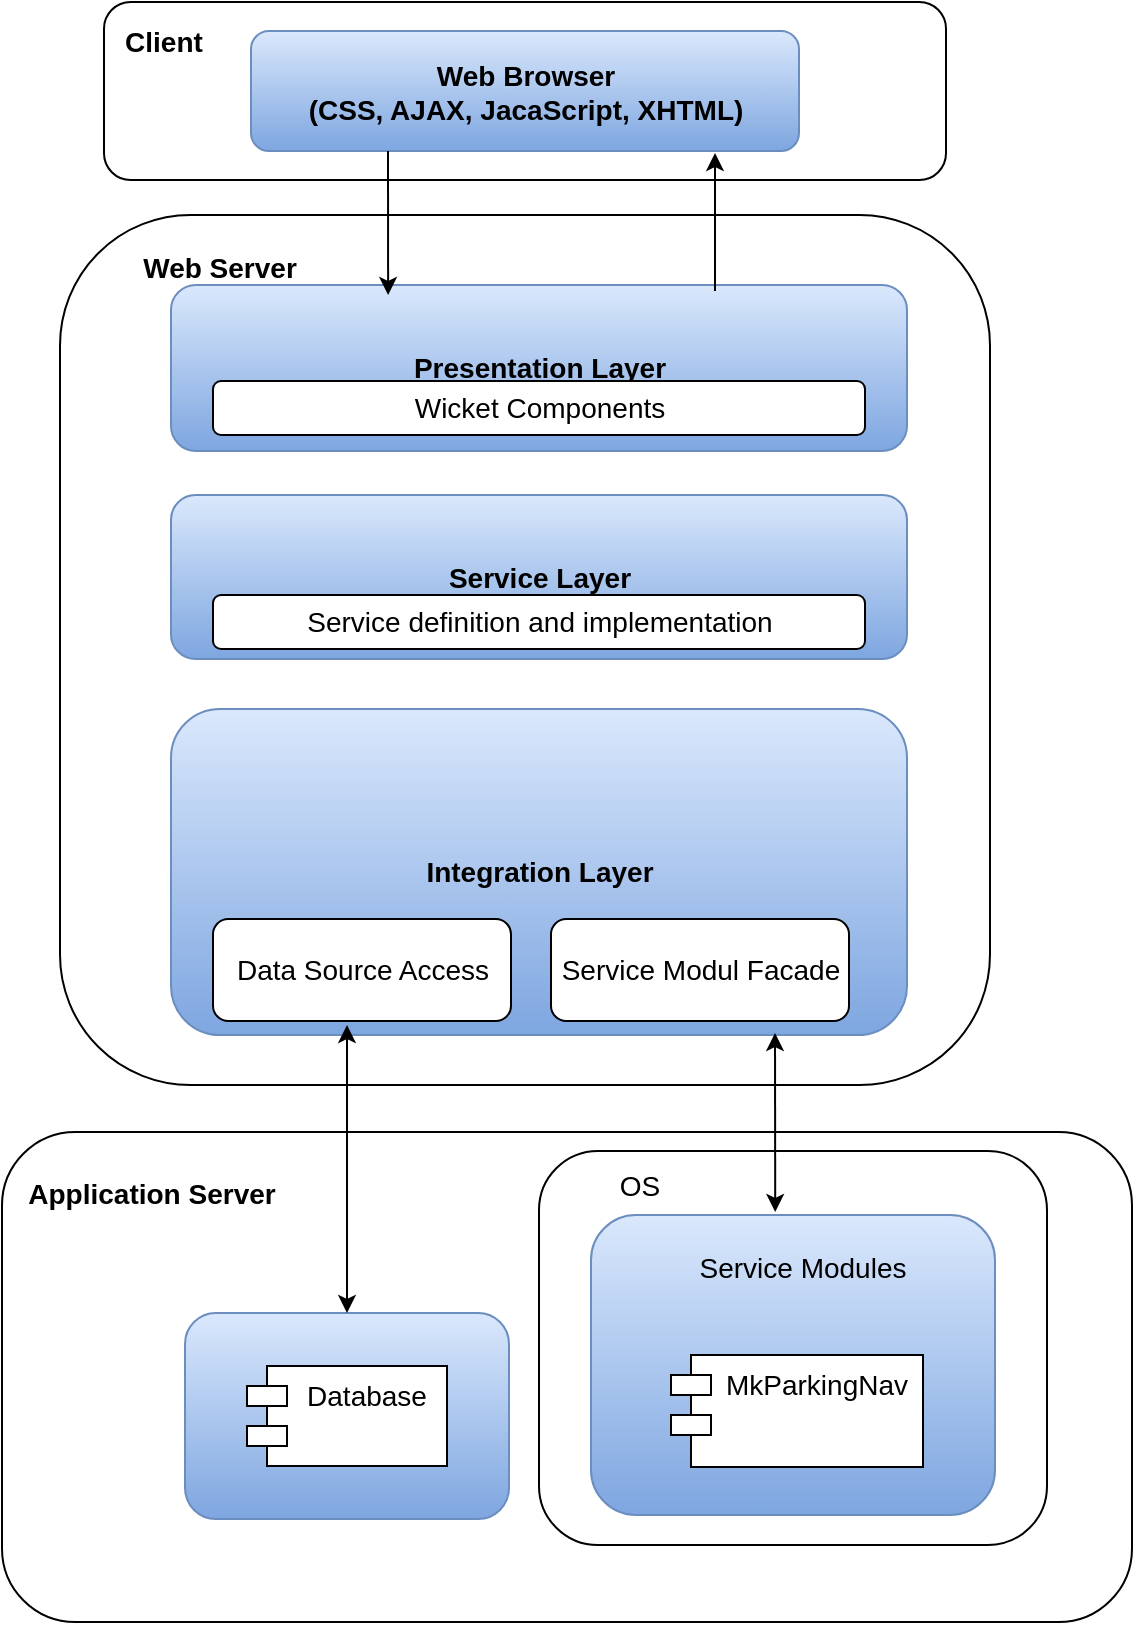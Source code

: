<mxfile version="15.8.6" type="device"><diagram id="vY-RJox08NLbgoU_9p-A" name="Page-1"><mxGraphModel dx="1483" dy="733" grid="0" gridSize="10" guides="1" tooltips="1" connect="1" arrows="1" fold="1" page="1" pageScale="1" pageWidth="850" pageHeight="1100" math="0" shadow="0"><root><mxCell id="0"/><mxCell id="1" parent="0"/><mxCell id="L6rVOWb1_uvv9biuq5ie-24" value="" style="rounded=1;whiteSpace=wrap;html=1;fontSize=14;fillColor=#dae8fc;gradientColor=#7ea6e0;strokeColor=#6c8ebf;" vertex="1" parent="1"><mxGeometry x="443.5" y="688.5" width="202" height="150" as="geometry"/></mxCell><mxCell id="L6rVOWb1_uvv9biuq5ie-22" value="" style="rounded=1;whiteSpace=wrap;html=1;fontSize=14;fillColor=#dae8fc;gradientColor=#7ea6e0;strokeColor=#6c8ebf;" vertex="1" parent="1"><mxGeometry x="240.5" y="737.5" width="162" height="103" as="geometry"/></mxCell><mxCell id="L6rVOWb1_uvv9biuq5ie-1" value="&lt;font style=&quot;font-size: 14px&quot;&gt;&lt;b&gt;Web Browser&lt;br&gt;(CSS, AJAX, JacaScript, XHTML)&lt;/b&gt;&lt;/font&gt;" style="rounded=1;whiteSpace=wrap;html=1;fillColor=#dae8fc;gradientColor=#7ea6e0;strokeColor=#6c8ebf;" vertex="1" parent="1"><mxGeometry x="273.5" y="96.5" width="274" height="60" as="geometry"/></mxCell><mxCell id="L6rVOWb1_uvv9biuq5ie-2" value="&lt;p style=&quot;line-height: 1.2&quot;&gt;&lt;b&gt;Presentation Layer&lt;/b&gt;&lt;/p&gt;" style="rounded=1;whiteSpace=wrap;html=1;fontSize=14;fillColor=#dae8fc;gradientColor=#7ea6e0;strokeColor=#6c8ebf;" vertex="1" parent="1"><mxGeometry x="233.5" y="223.5" width="368" height="83" as="geometry"/></mxCell><mxCell id="L6rVOWb1_uvv9biuq5ie-3" value="&lt;b&gt;Integration Layer&lt;/b&gt;" style="rounded=1;whiteSpace=wrap;html=1;fontSize=14;fillColor=#dae8fc;gradientColor=#7ea6e0;strokeColor=#6c8ebf;" vertex="1" parent="1"><mxGeometry x="233.5" y="435.5" width="368" height="163" as="geometry"/></mxCell><mxCell id="L6rVOWb1_uvv9biuq5ie-4" value="&lt;b&gt;Service Layer&lt;/b&gt;" style="rounded=1;whiteSpace=wrap;html=1;fontSize=14;fillColor=#dae8fc;gradientColor=#7ea6e0;strokeColor=#6c8ebf;" vertex="1" parent="1"><mxGeometry x="233.5" y="328.5" width="368" height="82" as="geometry"/></mxCell><mxCell id="L6rVOWb1_uvv9biuq5ie-6" value="Wicket Components" style="rounded=1;whiteSpace=wrap;html=1;fontSize=14;" vertex="1" parent="1"><mxGeometry x="254.5" y="271.5" width="326" height="27" as="geometry"/></mxCell><mxCell id="L6rVOWb1_uvv9biuq5ie-7" value="Data Source Access" style="rounded=1;whiteSpace=wrap;html=1;fontSize=14;" vertex="1" parent="1"><mxGeometry x="254.5" y="540.5" width="149" height="51" as="geometry"/></mxCell><mxCell id="L6rVOWb1_uvv9biuq5ie-8" value="Service definition and implementation" style="rounded=1;whiteSpace=wrap;html=1;fontSize=14;" vertex="1" parent="1"><mxGeometry x="254.5" y="378.5" width="326" height="27" as="geometry"/></mxCell><mxCell id="L6rVOWb1_uvv9biuq5ie-10" value="Service Modul Facade" style="rounded=1;whiteSpace=wrap;html=1;fontSize=14;" vertex="1" parent="1"><mxGeometry x="423.5" y="540.5" width="149" height="51" as="geometry"/></mxCell><mxCell id="L6rVOWb1_uvv9biuq5ie-11" value="" style="rounded=1;whiteSpace=wrap;html=1;fontSize=14;fillColor=none;" vertex="1" parent="1"><mxGeometry x="200" y="82" width="421" height="89" as="geometry"/></mxCell><mxCell id="L6rVOWb1_uvv9biuq5ie-12" value="&lt;b&gt;Web Server&lt;/b&gt;" style="text;html=1;strokeColor=none;fillColor=none;align=center;verticalAlign=middle;whiteSpace=wrap;rounded=0;fontSize=14;" vertex="1" parent="1"><mxGeometry x="215.5" y="199.5" width="84" height="30" as="geometry"/></mxCell><mxCell id="L6rVOWb1_uvv9biuq5ie-13" value="&lt;b&gt;Client&lt;/b&gt;" style="text;html=1;strokeColor=none;fillColor=none;align=center;verticalAlign=middle;whiteSpace=wrap;rounded=0;fontSize=14;" vertex="1" parent="1"><mxGeometry x="200" y="87" width="60" height="30" as="geometry"/></mxCell><mxCell id="L6rVOWb1_uvv9biuq5ie-15" value="" style="rounded=1;whiteSpace=wrap;html=1;fontSize=14;fillColor=none;" vertex="1" parent="1"><mxGeometry x="178" y="188.5" width="465" height="435" as="geometry"/></mxCell><mxCell id="L6rVOWb1_uvv9biuq5ie-17" value="" style="endArrow=classic;html=1;rounded=0;fontSize=14;" edge="1" parent="1"><mxGeometry width="50" height="50" relative="1" as="geometry"><mxPoint x="505.5" y="226.5" as="sourcePoint"/><mxPoint x="505.5" y="157.5" as="targetPoint"/></mxGeometry></mxCell><mxCell id="L6rVOWb1_uvv9biuq5ie-18" value="" style="endArrow=classic;html=1;rounded=0;fontSize=14;exitX=0.25;exitY=1;exitDx=0;exitDy=0;entryX=0.295;entryY=0.06;entryDx=0;entryDy=0;entryPerimeter=0;" edge="1" parent="1" source="L6rVOWb1_uvv9biuq5ie-1" target="L6rVOWb1_uvv9biuq5ie-2"><mxGeometry width="50" height="50" relative="1" as="geometry"><mxPoint x="435.5" y="388.5" as="sourcePoint"/><mxPoint x="485.5" y="338.5" as="targetPoint"/></mxGeometry></mxCell><mxCell id="L6rVOWb1_uvv9biuq5ie-20" value="Database" style="shape=module;align=left;spacingLeft=20;align=center;verticalAlign=top;fontSize=14;" vertex="1" parent="1"><mxGeometry x="271.5" y="764" width="100" height="50" as="geometry"/></mxCell><mxCell id="L6rVOWb1_uvv9biuq5ie-21" value="MkParkingNav" style="shape=module;align=left;spacingLeft=20;align=center;verticalAlign=top;fontSize=14;" vertex="1" parent="1"><mxGeometry x="483.5" y="758.5" width="126" height="56" as="geometry"/></mxCell><mxCell id="L6rVOWb1_uvv9biuq5ie-25" value="Service Modules" style="text;html=1;strokeColor=none;fillColor=none;align=center;verticalAlign=middle;whiteSpace=wrap;rounded=0;fontSize=14;" vertex="1" parent="1"><mxGeometry x="488.5" y="699.5" width="121" height="30" as="geometry"/></mxCell><mxCell id="L6rVOWb1_uvv9biuq5ie-26" value="" style="rounded=1;whiteSpace=wrap;html=1;fontSize=14;fillColor=none;" vertex="1" parent="1"><mxGeometry x="417.5" y="656.5" width="254" height="197" as="geometry"/></mxCell><mxCell id="L6rVOWb1_uvv9biuq5ie-27" value="" style="endArrow=classic;startArrow=classic;html=1;rounded=0;fontSize=14;exitX=0.5;exitY=0;exitDx=0;exitDy=0;" edge="1" parent="1" source="L6rVOWb1_uvv9biuq5ie-22"><mxGeometry width="50" height="50" relative="1" as="geometry"><mxPoint x="435.5" y="643.5" as="sourcePoint"/><mxPoint x="321.5" y="593.5" as="targetPoint"/></mxGeometry></mxCell><mxCell id="L6rVOWb1_uvv9biuq5ie-28" value="" style="endArrow=classic;startArrow=classic;html=1;rounded=0;fontSize=14;exitX=0.456;exitY=-0.01;exitDx=0;exitDy=0;exitPerimeter=0;" edge="1" parent="1" source="L6rVOWb1_uvv9biuq5ie-24"><mxGeometry width="50" height="50" relative="1" as="geometry"><mxPoint x="435.5" y="643.5" as="sourcePoint"/><mxPoint x="535.5" y="597.5" as="targetPoint"/></mxGeometry></mxCell><mxCell id="L6rVOWb1_uvv9biuq5ie-29" value="OS" style="text;html=1;strokeColor=none;fillColor=none;align=center;verticalAlign=middle;whiteSpace=wrap;rounded=0;fontSize=14;" vertex="1" parent="1"><mxGeometry x="437.5" y="658.5" width="60" height="30" as="geometry"/></mxCell><mxCell id="L6rVOWb1_uvv9biuq5ie-30" value="" style="rounded=1;whiteSpace=wrap;html=1;fontSize=14;fillColor=none;" vertex="1" parent="1"><mxGeometry x="149" y="647" width="565" height="245" as="geometry"/></mxCell><mxCell id="L6rVOWb1_uvv9biuq5ie-31" value="&lt;b&gt;Application Server&lt;/b&gt;" style="text;html=1;strokeColor=none;fillColor=none;align=center;verticalAlign=middle;whiteSpace=wrap;rounded=0;fontSize=14;" vertex="1" parent="1"><mxGeometry x="159" y="663" width="130" height="30" as="geometry"/></mxCell></root></mxGraphModel></diagram></mxfile>